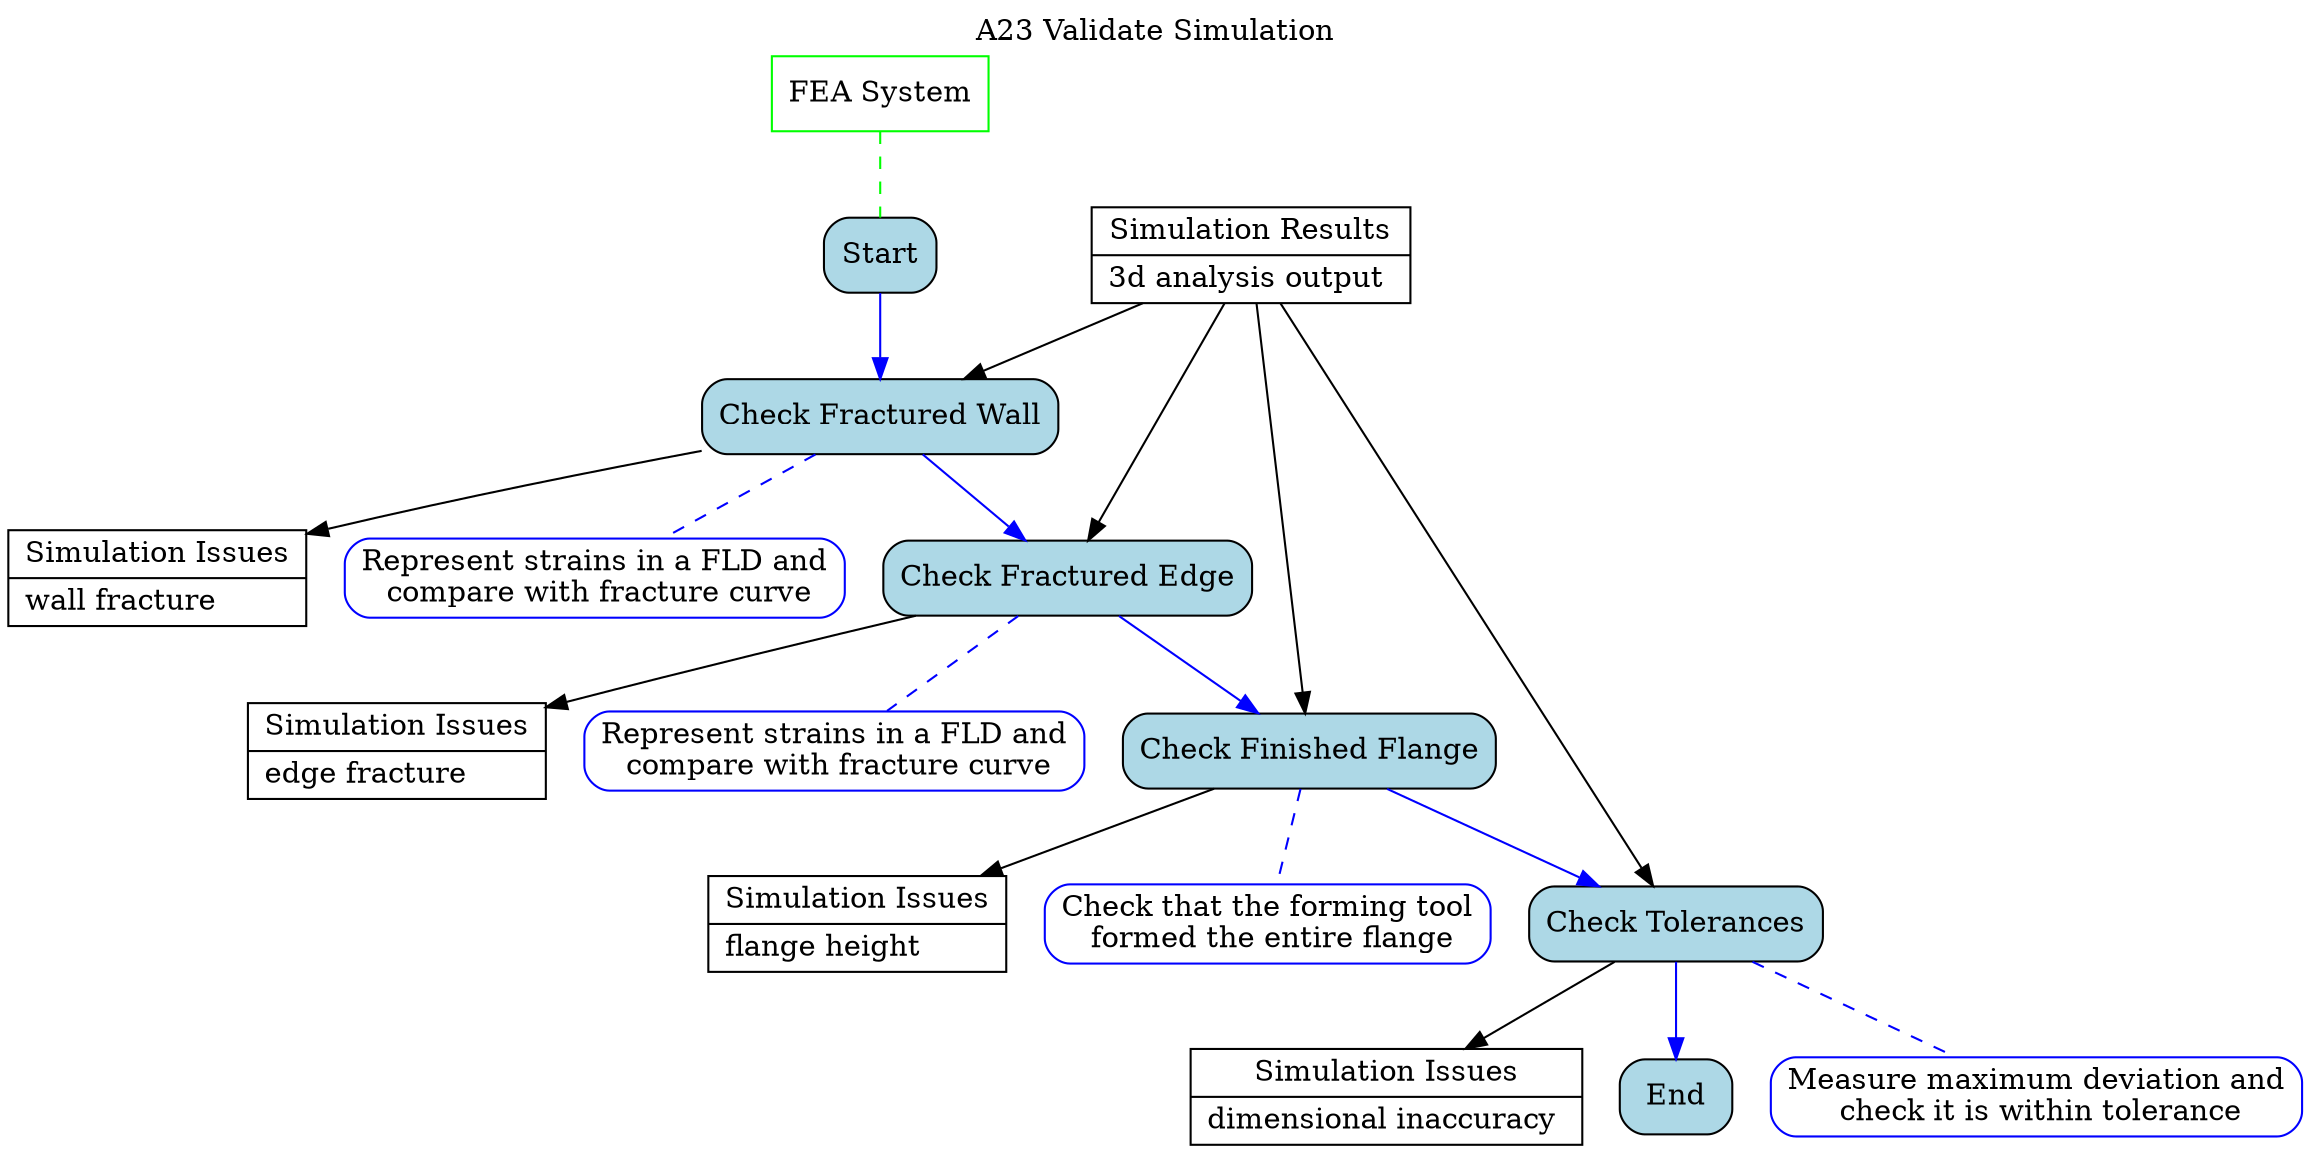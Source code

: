 digraph behaviourmodel {


# activity title
labelloc="t"
label="A23 Validate Simulation"

# inputs and outputs
node [shape=record, style=filled, fillcolor=white, color=black]
sim_res [label="{Simulation Results | 3d analysis output \l}"]
sim_iss_h [label="{Simulation Issues | flange height \l}"]
sim_iss_inac [label="{Simulation Issues | dimensional inaccuracy \l}"]
sim_iss_wall [label="{Simulation Issues | wall fracture \l}"]
sim_iss_edge [label="{Simulation Issues | edge fracture \l}"]

# mechanisms
node [shape=box, style=filled, fillcolor=white, color=green]
fea [label="FEA System"]

# tasks definition
node [shape=box, style="filled, rounded", fillcolor=lightblue, color=black]
Start
t1 [label="Check Fractured Wall"]
t2 [label="Check Fractured Edge"]
t3 [label="Check Finished Flange"]
t4 [label="Check Tolerances"]
End

# rules
node [shape=box, style="filled, rounded", fillcolor=white, color=blue]
r1 [label="Represent strains in a FLD and\n compare with fracture curve"]
r2 [label="Represent strains in a FLD and\n compare with fracture curve"]
r3 [label="Check that the forming tool\n formed the entire flange"]
r4 [label="Measure maximum deviation and\n check it is within tolerance"]

# attaching rules
edge [dir=none, color=blue, style=dashed]
t1 -> r1
t2 -> r2
t3 -> r3
t4 -> r4

# task sequence
edge [dir=forward, color=blue, fontcolor=blue, style=solid]
Start -> t1
t1 -> t2
t2 -> t3
t3 -> t4
t4 -> End

# attaching mechanisms
edge [dir=none, color=green, style=dashed]
fea -> Start

# attaching inputs and outputs
edge [dir=forward, color=black, fontcolor=black, style=solid]
sim_res -> {t1, t2, t3, t4}
t1 -> sim_iss_wall
t2 -> sim_iss_edge
t3 -> sim_iss_h
t4 -> sim_iss_inac
}

